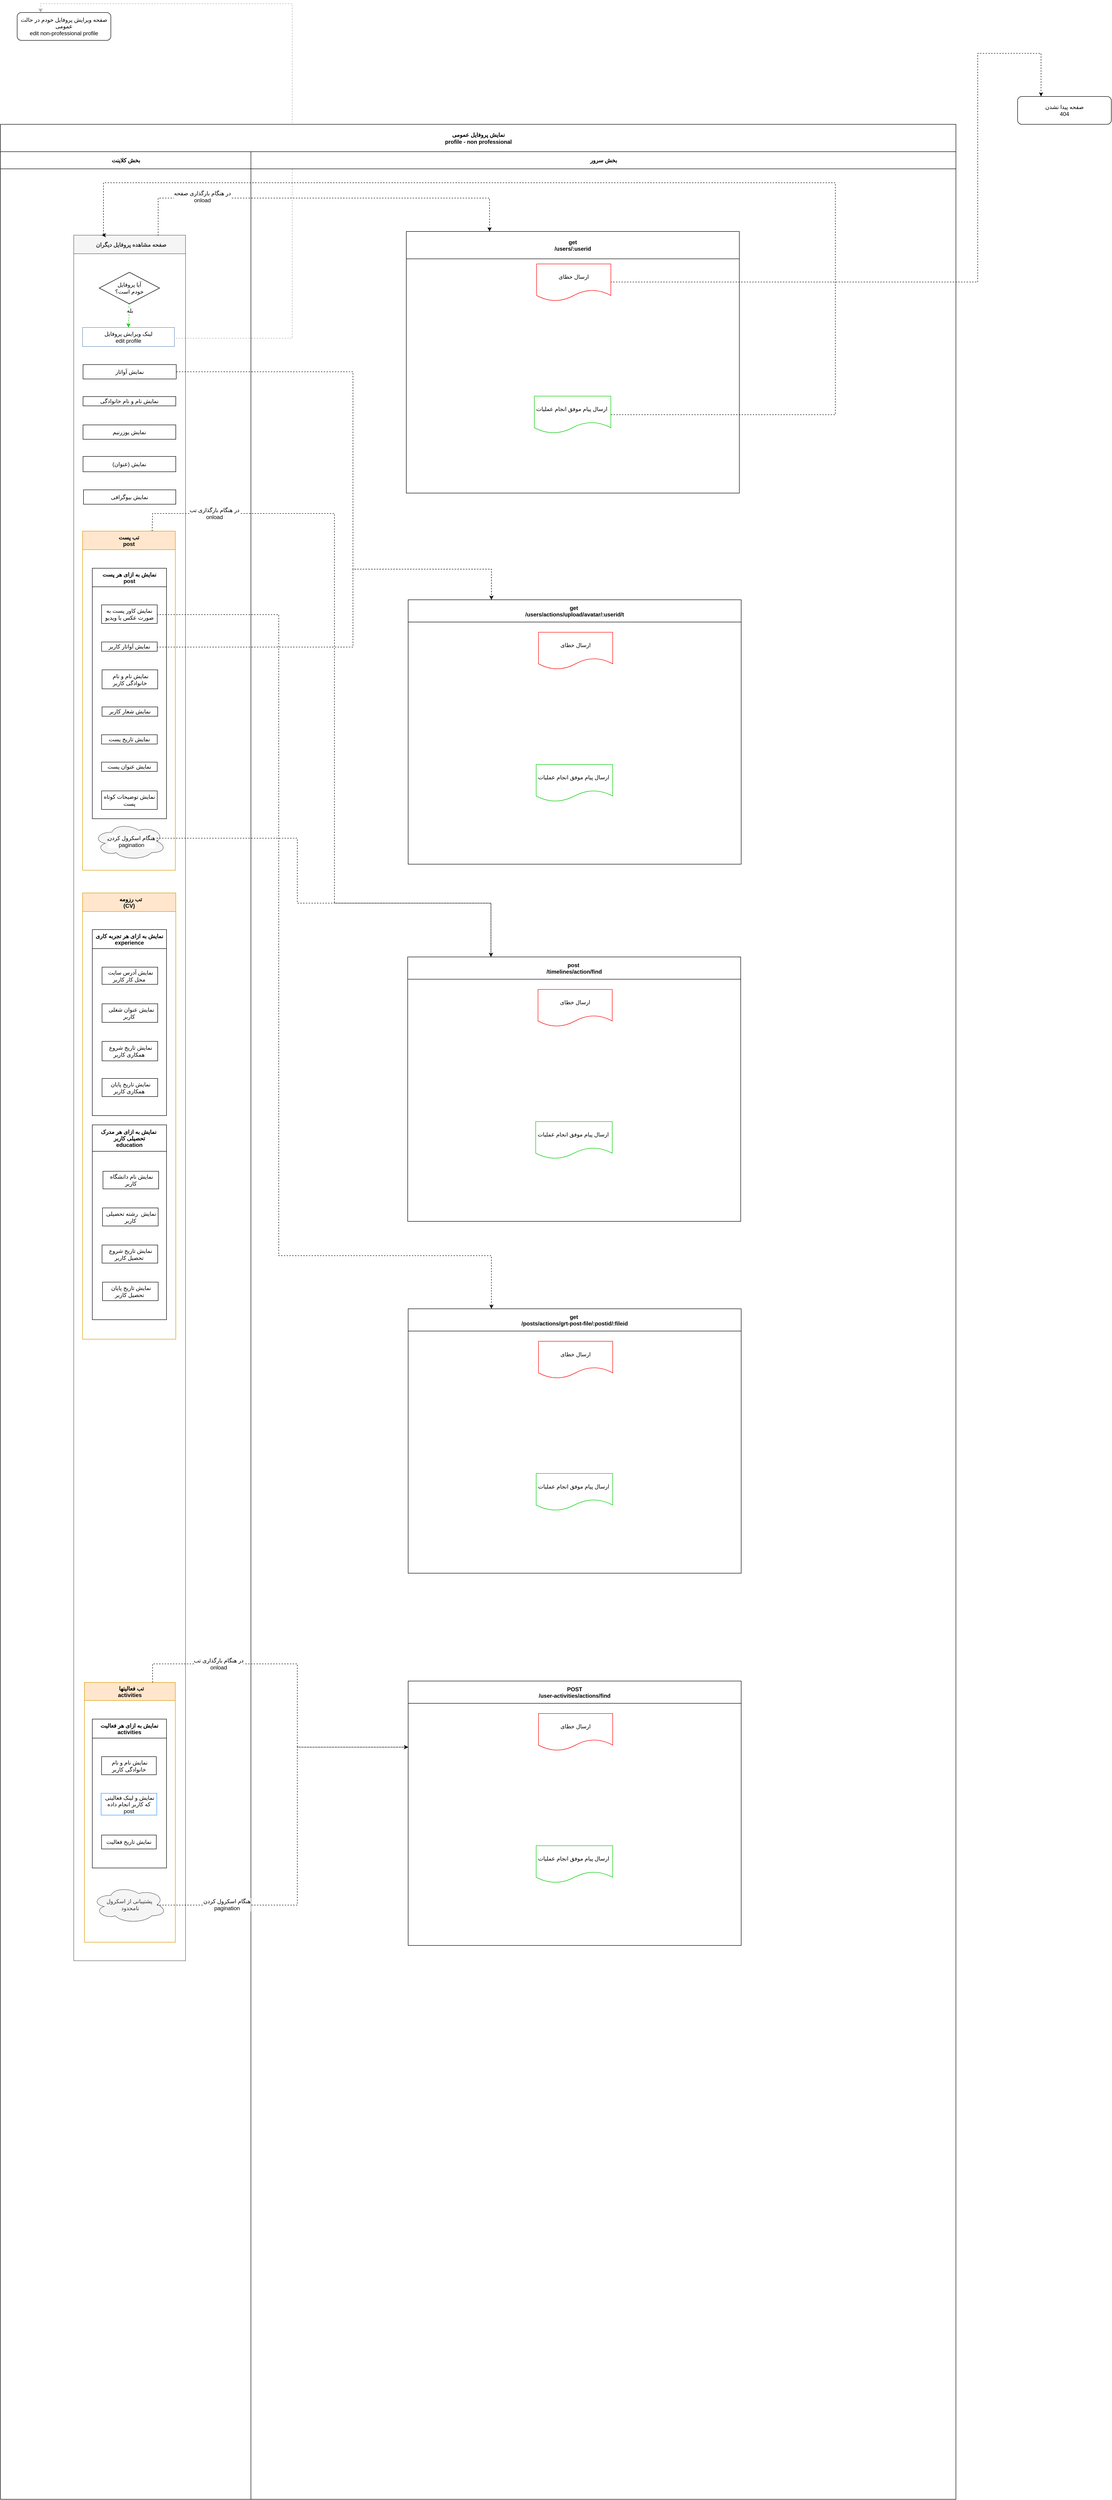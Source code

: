 <mxfile version="11.0.7" type="github"><diagram id="nFZyr5lgO45AVFI8pOyt" name="Page-1"><mxGraphModel dx="3944" dy="-3102" grid="1" gridSize="10" guides="1" tooltips="1" connect="1" arrows="1" fold="1" page="1" pageScale="1" pageWidth="850" pageHeight="1100" math="0" shadow="0"><root><mxCell id="0"/><mxCell id="1" parent="0"/><mxCell id="hXiAOLmPOEVzWz-QGx-l-69" value="صفحه ویرایش پروفایل خودم در حالت عمومی&lt;br&gt;edit non-professional profile&lt;br&gt;" style="rounded=1;whiteSpace=wrap;html=1;" parent="1" vertex="1"><mxGeometry x="-1564" y="4440" width="202" height="60" as="geometry"/></mxCell><mxCell id="hXiAOLmPOEVzWz-QGx-l-70" style="edgeStyle=orthogonalEdgeStyle;rounded=0;orthogonalLoop=1;jettySize=auto;html=1;exitX=1;exitY=0.5;exitDx=0;exitDy=0;entryX=0.25;entryY=0;entryDx=0;entryDy=0;dashed=1;strokeColor=#ADADAD;" parent="1" source="hXiAOLmPOEVzWz-QGx-l-34" target="hXiAOLmPOEVzWz-QGx-l-69" edge="1"><mxGeometry relative="1" as="geometry"><Array as="points"><mxPoint x="-971" y="5142"/><mxPoint x="-971" y="4421"/><mxPoint x="-1514" y="4421"/></Array></mxGeometry></mxCell><mxCell id="6wpBhNa-bCIsLOUR4BL_-69" value="صفحه پیدا نشدن&lt;br&gt;404" style="rounded=1;whiteSpace=wrap;html=1;" vertex="1" parent="1"><mxGeometry x="593" y="4621" width="202" height="60" as="geometry"/></mxCell><mxCell id="6wpBhNa-bCIsLOUR4BL_-70" style="edgeStyle=orthogonalEdgeStyle;rounded=0;orthogonalLoop=1;jettySize=auto;html=1;exitX=1;exitY=0.5;exitDx=0;exitDy=0;dashed=1;entryX=0.25;entryY=0;entryDx=0;entryDy=0;" edge="1" parent="1" source="6wpBhNa-bCIsLOUR4BL_-33" target="6wpBhNa-bCIsLOUR4BL_-69"><mxGeometry relative="1" as="geometry"><mxPoint x="500" y="7280" as="targetPoint"/><Array as="points"><mxPoint x="507" y="5021"/><mxPoint x="507" y="4528"/><mxPoint x="643" y="4528"/></Array></mxGeometry></mxCell><mxCell id="6wpBhNa-bCIsLOUR4BL_-142" value="&lt;span style=&quot;background-color: rgb(255 , 255 , 255)&quot;&gt;نمایش پروفایل عمومی&lt;/span&gt;&lt;br&gt;&lt;span style=&quot;background-color: rgb(255 , 255 , 255)&quot;&gt;profile - non professional&lt;/span&gt;" style="swimlane;html=1;childLayout=stackLayout;resizeParent=1;resizeParentMax=0;startSize=59;" vertex="1" parent="1"><mxGeometry x="-1600" y="4681" width="2060" height="5120" as="geometry"/></mxCell><mxCell id="6wpBhNa-bCIsLOUR4BL_-143" value="&lt;span style=&quot;background-color: rgb(255 , 255 , 255)&quot;&gt;بخش کلاینت&lt;/span&gt;" style="swimlane;html=1;startSize=37;" vertex="1" parent="6wpBhNa-bCIsLOUR4BL_-142"><mxGeometry y="59" width="540" height="5061" as="geometry"/></mxCell><mxCell id="6-1D8ZHgFkMubpNs1xCb-3" value="  صفحه مشاهده پروفایل دیگران" style="swimlane;fillColor=#f5f5f5;strokeColor=#666666;fontColor=#333333;startSize=40;" parent="6wpBhNa-bCIsLOUR4BL_-143" vertex="1"><mxGeometry x="158" y="180" width="241" height="3720" as="geometry"/></mxCell><mxCell id="6-1D8ZHgFkMubpNs1xCb-4" value="&lt;p&gt;&lt;/p&gt;&lt;p&gt;&lt;/p&gt;&lt;p&gt;&lt;/p&gt;&lt;p&gt;&lt;/p&gt;&lt;p&gt;&lt;/p&gt;&lt;p&gt;&lt;/p&gt;&lt;p&gt;نمایش آواتار&lt;br&gt;&lt;/p&gt;" style="rounded=0;whiteSpace=wrap;html=1;" parent="6-1D8ZHgFkMubpNs1xCb-3" vertex="1"><mxGeometry x="20" y="279" width="201" height="31" as="geometry"/></mxCell><mxCell id="6-1D8ZHgFkMubpNs1xCb-5" value="  تب رزومه&#10;(CV)" style="swimlane;fillColor=#ffe6cc;strokeColor=#d79b00;startSize=40;" parent="6-1D8ZHgFkMubpNs1xCb-3" vertex="1"><mxGeometry x="19" y="1418" width="201" height="962" as="geometry"/></mxCell><mxCell id="6-1D8ZHgFkMubpNs1xCb-6" value="&#10;نمایش به ازای هر تجربه کاری&#10;experience&#10;" style="swimlane;startSize=41;" parent="6-1D8ZHgFkMubpNs1xCb-5" vertex="1"><mxGeometry x="21" y="79" width="160" height="401" as="geometry"/></mxCell><mxCell id="6-1D8ZHgFkMubpNs1xCb-7" value="&lt;p&gt;&lt;/p&gt;&lt;p&gt;&lt;/p&gt;&lt;p&gt;&lt;/p&gt;&lt;p&gt;&lt;/p&gt;&lt;p&gt;&lt;/p&gt;&lt;p&gt;&lt;/p&gt;&lt;p&gt;&amp;nbsp;نمایش آدرس سایت محل کار کاربر&amp;nbsp;&lt;br&gt;&lt;/p&gt;" style="rounded=0;whiteSpace=wrap;html=1;" parent="6-1D8ZHgFkMubpNs1xCb-6" vertex="1"><mxGeometry x="21" y="81" width="120" height="37" as="geometry"/></mxCell><mxCell id="6-1D8ZHgFkMubpNs1xCb-8" value="&lt;p&gt;&lt;/p&gt;&lt;p&gt;&lt;/p&gt;&lt;p&gt;&lt;/p&gt;&lt;p&gt;&lt;/p&gt;&lt;p&gt;&lt;/p&gt;&lt;p&gt;&lt;/p&gt;&lt;p&gt;&amp;nbsp;نمایش عنوان شغلی&amp;nbsp; کاربر&amp;nbsp;&lt;br&gt;&lt;/p&gt;" style="rounded=0;whiteSpace=wrap;html=1;" parent="6-1D8ZHgFkMubpNs1xCb-6" vertex="1"><mxGeometry x="21" y="160" width="120" height="40" as="geometry"/></mxCell><mxCell id="6-1D8ZHgFkMubpNs1xCb-9" value="&lt;p&gt;&lt;/p&gt;&lt;p&gt;&lt;/p&gt;&lt;p&gt;&lt;/p&gt;&lt;p&gt;&lt;/p&gt;&lt;p&gt;&lt;/p&gt;&lt;p&gt;&lt;/p&gt;&lt;p&gt;&amp;nbsp;نمایش تاریخ شروع همکاری کاربر&amp;nbsp;&lt;br&gt;&lt;/p&gt;" style="rounded=0;whiteSpace=wrap;html=1;" parent="6-1D8ZHgFkMubpNs1xCb-6" vertex="1"><mxGeometry x="21" y="241" width="120" height="42" as="geometry"/></mxCell><mxCell id="6-1D8ZHgFkMubpNs1xCb-10" value="&lt;p&gt;&lt;/p&gt;&lt;p&gt;&lt;/p&gt;&lt;p&gt;&lt;/p&gt;&lt;p&gt;&lt;/p&gt;&lt;p&gt;&lt;/p&gt;&lt;p&gt;&lt;/p&gt;&lt;p&gt;&amp;nbsp;نمایش تاریخ پایان همکاری کاربر&amp;nbsp;&lt;br&gt;&lt;/p&gt;" style="rounded=0;whiteSpace=wrap;html=1;" parent="6-1D8ZHgFkMubpNs1xCb-6" vertex="1"><mxGeometry x="21" y="321" width="120" height="39" as="geometry"/></mxCell><mxCell id="6-1D8ZHgFkMubpNs1xCb-11" value="&#10;نمایش به ازای هر مدرک &#10;تحصیلی کاربر&#10;education&#10;" style="swimlane;startSize=57;" parent="6-1D8ZHgFkMubpNs1xCb-5" vertex="1"><mxGeometry x="21" y="500" width="160" height="420" as="geometry"/></mxCell><mxCell id="6-1D8ZHgFkMubpNs1xCb-12" value="&lt;p&gt;&lt;/p&gt;&lt;p&gt;&lt;/p&gt;&lt;p&gt;&lt;/p&gt;&lt;p&gt;&lt;/p&gt;&lt;p&gt;&lt;/p&gt;&lt;p&gt;&lt;/p&gt;&lt;p&gt;&amp;nbsp;نمایش تاریخ شروع تحصیل کاربر&amp;nbsp;&lt;br&gt;&lt;/p&gt;" style="rounded=0;whiteSpace=wrap;html=1;" parent="6-1D8ZHgFkMubpNs1xCb-11" vertex="1"><mxGeometry x="21" y="259" width="120" height="39" as="geometry"/></mxCell><mxCell id="6-1D8ZHgFkMubpNs1xCb-13" value="&lt;p&gt;&lt;/p&gt;&lt;p&gt;&lt;/p&gt;&lt;p&gt;&lt;/p&gt;&lt;p&gt;&lt;/p&gt;&lt;p&gt;&lt;/p&gt;&lt;p&gt;&lt;/p&gt;&lt;p&gt;&amp;nbsp;نمایش تاریخ پایان تحصیل کاربر&amp;nbsp;&lt;br&gt;&lt;/p&gt;" style="rounded=0;whiteSpace=wrap;html=1;" parent="6-1D8ZHgFkMubpNs1xCb-11" vertex="1"><mxGeometry x="22" y="339" width="120" height="40" as="geometry"/></mxCell><mxCell id="6-1D8ZHgFkMubpNs1xCb-14" value="&lt;p&gt;&lt;/p&gt;&lt;p&gt;&lt;/p&gt;&lt;p&gt;&lt;/p&gt;&lt;p&gt;&lt;/p&gt;&lt;p&gt;&lt;/p&gt;&lt;p&gt;&lt;/p&gt;&lt;p&gt;&amp;nbsp;نمایش نام دانشگاه کاربر&lt;br&gt;&lt;/p&gt;" style="rounded=0;whiteSpace=wrap;html=1;" parent="6-1D8ZHgFkMubpNs1xCb-11" vertex="1"><mxGeometry x="23" y="100" width="120" height="38" as="geometry"/></mxCell><mxCell id="6-1D8ZHgFkMubpNs1xCb-15" value="&lt;p&gt;&lt;/p&gt;&lt;p&gt;&lt;/p&gt;&lt;p&gt;&lt;/p&gt;&lt;p&gt;&lt;/p&gt;&lt;p&gt;&lt;/p&gt;&lt;p&gt;&lt;/p&gt;&lt;p&gt;&amp;nbsp;نمایش&amp;nbsp; رشته تحصیلی کاربر&lt;br&gt;&lt;/p&gt;" style="rounded=0;whiteSpace=wrap;html=1;" parent="6-1D8ZHgFkMubpNs1xCb-11" vertex="1"><mxGeometry x="22" y="179" width="120" height="39" as="geometry"/></mxCell><mxCell id="6-1D8ZHgFkMubpNs1xCb-22" value="&lt;p&gt;&lt;/p&gt;&lt;p&gt;&lt;/p&gt;&lt;p&gt;&lt;/p&gt;&lt;p&gt;&lt;/p&gt;&lt;p&gt;&lt;/p&gt;&lt;p&gt;&lt;/p&gt;&lt;p&gt;نمایش نام و نام خانوادگی&lt;br&gt;&lt;/p&gt;" style="rounded=0;whiteSpace=wrap;html=1;" parent="6-1D8ZHgFkMubpNs1xCb-3" vertex="1"><mxGeometry x="20" y="348" width="200" height="20" as="geometry"/></mxCell><mxCell id="6-1D8ZHgFkMubpNs1xCb-23" value="&lt;p&gt;&lt;/p&gt;&lt;p&gt;&lt;/p&gt;&lt;p&gt;&lt;/p&gt;&lt;p&gt;&lt;/p&gt;&lt;p&gt;&lt;/p&gt;&lt;p&gt;&lt;/p&gt;&lt;p&gt;نمایش یوزرنیم&lt;br&gt;&lt;/p&gt;" style="rounded=0;whiteSpace=wrap;html=1;" parent="6-1D8ZHgFkMubpNs1xCb-3" vertex="1"><mxGeometry x="20" y="409" width="200" height="31" as="geometry"/></mxCell><mxCell id="6-1D8ZHgFkMubpNs1xCb-24" value="&lt;p&gt;&lt;/p&gt;&lt;p&gt;&lt;/p&gt;&lt;p&gt;&lt;/p&gt;&lt;p&gt;&lt;/p&gt;&lt;p&gt;&lt;/p&gt;&lt;p&gt;&lt;/p&gt;&lt;p&gt;(نمایش (عنوان&lt;br&gt;&lt;/p&gt;" style="rounded=0;whiteSpace=wrap;html=1;" parent="6-1D8ZHgFkMubpNs1xCb-3" vertex="1"><mxGeometry x="20" y="477" width="200" height="33" as="geometry"/></mxCell><mxCell id="6-1D8ZHgFkMubpNs1xCb-25" value="&lt;p&gt;&lt;/p&gt;&lt;p&gt;&lt;/p&gt;&lt;p&gt;&lt;/p&gt;&lt;p&gt;&lt;/p&gt;&lt;p&gt;&lt;/p&gt;&lt;p&gt;&lt;/p&gt;&lt;p&gt;نمایش بیوگرافی&lt;br&gt;&lt;/p&gt;" style="rounded=0;whiteSpace=wrap;html=1;" parent="6-1D8ZHgFkMubpNs1xCb-3" vertex="1"><mxGeometry x="21" y="549" width="199" height="31" as="geometry"/></mxCell><mxCell id="6-1D8ZHgFkMubpNs1xCb-26" value="تب پست&#10;post" style="swimlane;fillColor=#ffe6cc;strokeColor=#d79b00;startSize=40;" parent="6-1D8ZHgFkMubpNs1xCb-3" vertex="1"><mxGeometry x="19" y="638" width="200" height="731" as="geometry"/></mxCell><mxCell id="6-1D8ZHgFkMubpNs1xCb-27" value="نمایش به ازای هر پست&#10;post" style="swimlane;startSize=40;" parent="6-1D8ZHgFkMubpNs1xCb-26" vertex="1"><mxGeometry x="21" y="80" width="160" height="540" as="geometry"/></mxCell><mxCell id="6-1D8ZHgFkMubpNs1xCb-28" value="&lt;p&gt;&lt;/p&gt;&lt;p&gt;&lt;/p&gt;&lt;p&gt;&lt;/p&gt;&lt;p&gt;&lt;/p&gt;&lt;p&gt;&lt;/p&gt;&lt;p&gt;&lt;/p&gt;&lt;p&gt;نمایش کاور پست به صورت عکس یا ویدیو&lt;br&gt;&lt;/p&gt;" style="rounded=0;whiteSpace=wrap;html=1;" parent="6-1D8ZHgFkMubpNs1xCb-27" vertex="1"><mxGeometry x="20" y="79" width="120" height="40" as="geometry"/></mxCell><mxCell id="6-1D8ZHgFkMubpNs1xCb-29" value="&lt;p&gt;&lt;/p&gt;&lt;p&gt;&lt;/p&gt;&lt;p&gt;&lt;/p&gt;&lt;p&gt;&lt;/p&gt;&lt;p&gt;&lt;/p&gt;&lt;p&gt;&lt;/p&gt;&lt;p&gt;نمایش آواتار کاربر&lt;br&gt;&lt;/p&gt;" style="rounded=0;whiteSpace=wrap;html=1;" parent="6-1D8ZHgFkMubpNs1xCb-27" vertex="1"><mxGeometry x="20" y="159" width="120" height="20" as="geometry"/></mxCell><mxCell id="6-1D8ZHgFkMubpNs1xCb-30" value="&lt;p&gt;&lt;/p&gt;&lt;p&gt;&lt;/p&gt;&lt;p&gt;&lt;/p&gt;&lt;p&gt;&lt;/p&gt;&lt;p&gt;&lt;/p&gt;&lt;p&gt;&lt;/p&gt;&lt;p&gt;&amp;nbsp;نمایش نام و نام خانوادگی کاربر&lt;br&gt;&lt;/p&gt;" style="rounded=0;whiteSpace=wrap;html=1;" parent="6-1D8ZHgFkMubpNs1xCb-27" vertex="1"><mxGeometry x="21" y="219" width="120" height="41" as="geometry"/></mxCell><mxCell id="6-1D8ZHgFkMubpNs1xCb-31" value="&lt;p&gt;&lt;/p&gt;&lt;p&gt;&lt;/p&gt;&lt;p&gt;&lt;/p&gt;&lt;p&gt;&lt;/p&gt;&lt;p&gt;&lt;/p&gt;&lt;p&gt;&lt;/p&gt;&lt;p&gt;نمایش شعار کاربر&lt;br&gt;&lt;/p&gt;" style="rounded=0;whiteSpace=wrap;html=1;" parent="6-1D8ZHgFkMubpNs1xCb-27" vertex="1"><mxGeometry x="21" y="299" width="120" height="20" as="geometry"/></mxCell><mxCell id="6-1D8ZHgFkMubpNs1xCb-32" value="&lt;p&gt;&lt;/p&gt;&lt;p&gt;&lt;/p&gt;&lt;p&gt;&lt;/p&gt;&lt;p&gt;&lt;/p&gt;&lt;p&gt;&lt;/p&gt;&lt;p&gt;&lt;/p&gt;&lt;p&gt;نمایش تاریخ پست&lt;br&gt;&lt;/p&gt;" style="rounded=0;whiteSpace=wrap;html=1;" parent="6-1D8ZHgFkMubpNs1xCb-27" vertex="1"><mxGeometry x="20" y="359" width="120" height="20" as="geometry"/></mxCell><mxCell id="6-1D8ZHgFkMubpNs1xCb-33" value="&lt;p&gt;&lt;/p&gt;&lt;p&gt;&lt;/p&gt;&lt;p&gt;&lt;/p&gt;&lt;p&gt;&lt;/p&gt;&lt;p&gt;&lt;/p&gt;&lt;p&gt;&lt;/p&gt;&lt;p&gt;نمایش عنوان پست&lt;br&gt;&lt;/p&gt;" style="rounded=0;whiteSpace=wrap;html=1;" parent="6-1D8ZHgFkMubpNs1xCb-27" vertex="1"><mxGeometry x="20" y="418" width="120" height="20" as="geometry"/></mxCell><mxCell id="6-1D8ZHgFkMubpNs1xCb-34" value="&lt;p&gt;&lt;/p&gt;&lt;p&gt;&lt;/p&gt;&lt;p&gt;&lt;/p&gt;&lt;p&gt;&lt;/p&gt;&lt;p&gt;&lt;/p&gt;&lt;p&gt;&lt;/p&gt;&lt;p&gt;نمایش توضیحات کوتاه پست&lt;br&gt;&lt;/p&gt;" style="rounded=0;whiteSpace=wrap;html=1;" parent="6-1D8ZHgFkMubpNs1xCb-27" vertex="1"><mxGeometry x="20" y="480" width="120" height="40" as="geometry"/></mxCell><mxCell id="6-1D8ZHgFkMubpNs1xCb-35" value="پشتیبانی از اسکرول&lt;br&gt;&amp;nbsp;نامحدود" style="ellipse;shape=cloud;whiteSpace=wrap;html=1;fillColor=#f5f5f5;strokeColor=#666666;fontColor=#333333;" parent="6-1D8ZHgFkMubpNs1xCb-26" vertex="1"><mxGeometry x="24" y="629" width="156" height="80" as="geometry"/></mxCell><mxCell id="6-1D8ZHgFkMubpNs1xCb-16" value="  تب فعالیتها&#10;activities" style="swimlane;fillColor=#ffe6cc;strokeColor=#d79b00;startSize=39;" parent="6-1D8ZHgFkMubpNs1xCb-3" vertex="1"><mxGeometry x="23" y="3120" width="196" height="560" as="geometry"/></mxCell><mxCell id="6-1D8ZHgFkMubpNs1xCb-17" value="نمایش به ازای هر فعالیت&#10;activities" style="swimlane;startSize=41;" parent="6-1D8ZHgFkMubpNs1xCb-16" vertex="1"><mxGeometry x="17" y="79" width="160" height="321" as="geometry"/></mxCell><mxCell id="6-1D8ZHgFkMubpNs1xCb-18" value="&lt;p&gt;&lt;/p&gt;&lt;p&gt;&lt;/p&gt;&lt;p&gt;&lt;/p&gt;&lt;p&gt;&lt;/p&gt;&lt;p&gt;&lt;/p&gt;&lt;p&gt;&lt;/p&gt;&lt;p&gt;&amp;nbsp;نمایش نام و نام خانوادگی کاربر&lt;br&gt;&lt;/p&gt;" style="rounded=0;whiteSpace=wrap;html=1;" parent="6-1D8ZHgFkMubpNs1xCb-17" vertex="1"><mxGeometry x="20" y="81" width="118" height="39" as="geometry"/></mxCell><mxCell id="6-1D8ZHgFkMubpNs1xCb-19" value="&lt;p&gt;&lt;/p&gt;&lt;p&gt;&lt;/p&gt;&lt;p&gt;&lt;/p&gt;&lt;p&gt;&lt;/p&gt;&lt;p&gt;&lt;/p&gt;&lt;p&gt;&lt;/p&gt;&lt;p&gt;نمایش تاریخ فعالیت&lt;br&gt;&lt;/p&gt;" style="rounded=0;whiteSpace=wrap;html=1;" parent="6-1D8ZHgFkMubpNs1xCb-17" vertex="1"><mxGeometry x="20" y="250" width="118" height="30" as="geometry"/></mxCell><mxCell id="6-1D8ZHgFkMubpNs1xCb-20" value="&lt;p&gt;&lt;/p&gt;&lt;p&gt;&lt;/p&gt;&lt;p&gt;&lt;/p&gt;&lt;p&gt;&lt;/p&gt;&lt;p&gt;&lt;/p&gt;&lt;p&gt;&lt;/p&gt;&lt;p&gt;&amp;nbsp;نمایش و لینک فعالیتی که کاربر انجام داده&lt;br&gt;post&lt;/p&gt;" style="rounded=0;whiteSpace=wrap;html=1;fillColor=#FFFFFF;strokeColor=#3399FF;" parent="6-1D8ZHgFkMubpNs1xCb-17" vertex="1"><mxGeometry x="19" y="160" width="120" height="47" as="geometry"/></mxCell><mxCell id="6-1D8ZHgFkMubpNs1xCb-21" value="پشتیبانی از اسکرول&lt;br&gt;&amp;nbsp;نامحدود" style="ellipse;shape=cloud;whiteSpace=wrap;html=1;fillColor=#f5f5f5;strokeColor=#666666;fontColor=#333333;" parent="6-1D8ZHgFkMubpNs1xCb-16" vertex="1"><mxGeometry x="17" y="439" width="160" height="80" as="geometry"/></mxCell><mxCell id="hXiAOLmPOEVzWz-QGx-l-34" value="&lt;p&gt;&lt;/p&gt;&lt;p&gt;&lt;/p&gt;&lt;p&gt;&lt;/p&gt;&lt;p&gt;&lt;/p&gt;&lt;p&gt;&lt;/p&gt;&lt;p&gt;لینک ویرایش پروفایل&lt;br&gt;edit profile&lt;br&gt;&lt;/p&gt;" style="rounded=0;whiteSpace=wrap;html=1;fillColor=#FFFFFF;strokeColor=#6c8ebf;" parent="6-1D8ZHgFkMubpNs1xCb-3" vertex="1"><mxGeometry x="19" y="199" width="198" height="41" as="geometry"/></mxCell><mxCell id="6wpBhNa-bCIsLOUR4BL_-140" style="edgeStyle=orthogonalEdgeStyle;rounded=0;orthogonalLoop=1;jettySize=auto;html=1;exitX=0.5;exitY=1;exitDx=0;exitDy=0;dashed=1;strokeColor=#00CC00;entryX=0.5;entryY=0;entryDx=0;entryDy=0;" edge="1" parent="6-1D8ZHgFkMubpNs1xCb-3" source="6wpBhNa-bCIsLOUR4BL_-138" target="hXiAOLmPOEVzWz-QGx-l-34"><mxGeometry relative="1" as="geometry"><mxPoint x="31" y="180" as="targetPoint"/><Array as="points"><mxPoint x="119" y="180"/><mxPoint x="118" y="180"/></Array></mxGeometry></mxCell><mxCell id="6wpBhNa-bCIsLOUR4BL_-141" value="بله" style="text;html=1;resizable=0;points=[];align=center;verticalAlign=middle;labelBackgroundColor=#ffffff;" vertex="1" connectable="0" parent="6wpBhNa-bCIsLOUR4BL_-140"><mxGeometry x="-0.407" y="2" relative="1" as="geometry"><mxPoint as="offset"/></mxGeometry></mxCell><mxCell id="6wpBhNa-bCIsLOUR4BL_-138" value="آیا پروفایل &lt;br&gt;خودم است؟" style="rhombus;whiteSpace=wrap;html=1;" vertex="1" parent="6-1D8ZHgFkMubpNs1xCb-3"><mxGeometry x="55" y="80" width="130" height="68" as="geometry"/></mxCell><mxCell id="6wpBhNa-bCIsLOUR4BL_-144" value="&lt;span style=&quot;background-color: rgb(255 , 255 , 255)&quot;&gt;بخش سرور&lt;/span&gt;" style="swimlane;html=1;startSize=37;" vertex="1" parent="6wpBhNa-bCIsLOUR4BL_-142"><mxGeometry x="540" y="59" width="1520" height="5061" as="geometry"/></mxCell><mxCell id="6wpBhNa-bCIsLOUR4BL_-115" value="POST &#10;/user-activities/actions/find" style="swimlane;startSize=48;" vertex="1" parent="6wpBhNa-bCIsLOUR4BL_-144"><mxGeometry x="339" y="3297" width="718" height="570" as="geometry"/></mxCell><mxCell id="6wpBhNa-bCIsLOUR4BL_-116" style="edgeStyle=orthogonalEdgeStyle;rounded=0;orthogonalLoop=1;jettySize=auto;html=1;exitX=0.5;exitY=1;exitDx=0;exitDy=0;dashed=1;strokeColor=#00CC00;" edge="1" parent="6wpBhNa-bCIsLOUR4BL_-115"><mxGeometry relative="1" as="geometry"><mxPoint x="153.667" y="150.333" as="sourcePoint"/></mxGeometry></mxCell><mxCell id="6wpBhNa-bCIsLOUR4BL_-117" value="بله" style="text;html=1;resizable=0;points=[];align=center;verticalAlign=middle;labelBackgroundColor=#ffffff;" vertex="1" connectable="0" parent="6wpBhNa-bCIsLOUR4BL_-116"><mxGeometry x="-0.015" y="-11" relative="1" as="geometry"><mxPoint x="11" y="-11" as="offset"/></mxGeometry></mxCell><mxCell id="6wpBhNa-bCIsLOUR4BL_-118" value="بله" style="edgeStyle=orthogonalEdgeStyle;rounded=0;orthogonalLoop=1;jettySize=auto;html=1;exitX=0.5;exitY=1;exitDx=0;exitDy=0;entryX=0.5;entryY=0;entryDx=0;entryDy=0;dashed=1;strokeColor=#00CC00;" edge="1" parent="6wpBhNa-bCIsLOUR4BL_-115"><mxGeometry relative="1" as="geometry"/></mxCell><mxCell id="6wpBhNa-bCIsLOUR4BL_-119" value="ارسال خطای&lt;br&gt;" style="shape=document;whiteSpace=wrap;html=1;boundedLbl=1;strokeColor=#FF0000;" vertex="1" parent="6wpBhNa-bCIsLOUR4BL_-115"><mxGeometry x="281" y="70" width="160" height="80" as="geometry"/></mxCell><mxCell id="6wpBhNa-bCIsLOUR4BL_-120" value="خیر" style="edgeStyle=orthogonalEdgeStyle;rounded=0;orthogonalLoop=1;jettySize=auto;html=1;exitX=1;exitY=0.5;exitDx=0;exitDy=0;entryX=0;entryY=0.5;entryDx=0;entryDy=0;dashed=1;strokeColor=#FF0000;" edge="1" parent="6wpBhNa-bCIsLOUR4BL_-115"><mxGeometry relative="1" as="geometry"/></mxCell><mxCell id="6wpBhNa-bCIsLOUR4BL_-121" value="خیر" style="edgeStyle=orthogonalEdgeStyle;rounded=0;orthogonalLoop=1;jettySize=auto;html=1;exitX=0.5;exitY=1;exitDx=0;exitDy=0;entryX=0.5;entryY=0;entryDx=0;entryDy=0;dashed=1;strokeColor=#FF0000;" edge="1" parent="6wpBhNa-bCIsLOUR4BL_-115"><mxGeometry relative="1" as="geometry"/></mxCell><mxCell id="6wpBhNa-bCIsLOUR4BL_-122" value="بله" style="edgeStyle=orthogonalEdgeStyle;rounded=0;orthogonalLoop=1;jettySize=auto;html=1;exitX=0.5;exitY=1;exitDx=0;exitDy=0;entryX=0.5;entryY=0;entryDx=0;entryDy=0;dashed=1;strokeColor=#00CC00;" edge="1" parent="6wpBhNa-bCIsLOUR4BL_-115"><mxGeometry relative="1" as="geometry"><mxPoint x="153.667" y="310.333" as="sourcePoint"/></mxGeometry></mxCell><mxCell id="6wpBhNa-bCIsLOUR4BL_-123" value="بله" style="edgeStyle=orthogonalEdgeStyle;rounded=0;orthogonalLoop=1;jettySize=auto;html=1;exitX=0.5;exitY=1;exitDx=0;exitDy=0;dashed=1;strokeColor=#00CC00;" edge="1" parent="6wpBhNa-bCIsLOUR4BL_-115"><mxGeometry relative="1" as="geometry"/></mxCell><mxCell id="6wpBhNa-bCIsLOUR4BL_-124" value="خیر" style="edgeStyle=orthogonalEdgeStyle;rounded=0;orthogonalLoop=1;jettySize=auto;html=1;exitX=1;exitY=0.5;exitDx=0;exitDy=0;entryX=0;entryY=0.5;entryDx=0;entryDy=0;dashed=1;strokeColor=#FF0000;" edge="1" parent="6wpBhNa-bCIsLOUR4BL_-115"><mxGeometry relative="1" as="geometry"><Array as="points"><mxPoint x="357" y="270"/><mxPoint x="357" y="270"/></Array></mxGeometry></mxCell><mxCell id="6wpBhNa-bCIsLOUR4BL_-125" value="خیر" style="edgeStyle=orthogonalEdgeStyle;rounded=0;orthogonalLoop=1;jettySize=auto;html=1;exitX=1;exitY=0.5;exitDx=0;exitDy=0;entryX=0;entryY=0.5;entryDx=0;entryDy=0;dashed=1;strokeColor=#FF0000;" edge="1" parent="6wpBhNa-bCIsLOUR4BL_-115"><mxGeometry relative="1" as="geometry"/></mxCell><mxCell id="6wpBhNa-bCIsLOUR4BL_-126" style="edgeStyle=orthogonalEdgeStyle;rounded=0;orthogonalLoop=1;jettySize=auto;html=1;exitX=0.5;exitY=1;exitDx=0;exitDy=0;dashed=1;strokeColor=#000000;" edge="1" parent="6wpBhNa-bCIsLOUR4BL_-115"><mxGeometry relative="1" as="geometry"/></mxCell><mxCell id="6wpBhNa-bCIsLOUR4BL_-127" style="edgeStyle=orthogonalEdgeStyle;rounded=0;orthogonalLoop=1;jettySize=auto;html=1;exitX=0.5;exitY=1;exitDx=0;exitDy=0;entryX=0.5;entryY=0;entryDx=0;entryDy=0;dashed=1;strokeColor=#000000;" edge="1" parent="6wpBhNa-bCIsLOUR4BL_-115"><mxGeometry relative="1" as="geometry"/></mxCell><mxCell id="6wpBhNa-bCIsLOUR4BL_-128" style="edgeStyle=orthogonalEdgeStyle;rounded=0;orthogonalLoop=1;jettySize=auto;html=1;exitX=1;exitY=0.5;exitDx=0;exitDy=0;entryX=0;entryY=0.5;entryDx=0;entryDy=0;dashed=1;strokeColor=#000000;" edge="1" parent="6wpBhNa-bCIsLOUR4BL_-115"><mxGeometry relative="1" as="geometry"/></mxCell><mxCell id="6wpBhNa-bCIsLOUR4BL_-129" value="خیر" style="edgeStyle=orthogonalEdgeStyle;rounded=0;orthogonalLoop=1;jettySize=auto;html=1;exitX=1;exitY=0.5;exitDx=0;exitDy=0;entryX=0;entryY=0.5;entryDx=0;entryDy=0;dashed=1;strokeColor=#FF0000;" edge="1" parent="6wpBhNa-bCIsLOUR4BL_-115"><mxGeometry relative="1" as="geometry"/></mxCell><mxCell id="6wpBhNa-bCIsLOUR4BL_-130" style="edgeStyle=orthogonalEdgeStyle;rounded=0;orthogonalLoop=1;jettySize=auto;html=1;exitX=1;exitY=0.5;exitDx=0;exitDy=0;entryX=0;entryY=0.5;entryDx=0;entryDy=0;dashed=1;strokeColor=#000000;" edge="1" parent="6wpBhNa-bCIsLOUR4BL_-115"><mxGeometry relative="1" as="geometry"/></mxCell><mxCell id="6wpBhNa-bCIsLOUR4BL_-131" value="ارسال پیام موفق انجام عملیات&amp;nbsp;" style="shape=document;whiteSpace=wrap;html=1;boundedLbl=1;strokeColor=#00CC00;" vertex="1" parent="6wpBhNa-bCIsLOUR4BL_-115"><mxGeometry x="276" y="355" width="165" height="80" as="geometry"/></mxCell><mxCell id="6wpBhNa-bCIsLOUR4BL_-132" value="بله" style="edgeStyle=orthogonalEdgeStyle;rounded=0;orthogonalLoop=1;jettySize=auto;html=1;exitX=0.5;exitY=1;exitDx=0;exitDy=0;dashed=1;strokeColor=#00CC00;" edge="1" parent="6wpBhNa-bCIsLOUR4BL_-115"><mxGeometry relative="1" as="geometry"/></mxCell><mxCell id="6wpBhNa-bCIsLOUR4BL_-96" value="get &#10;/posts/actions/grt-post-file/:postid/:fileid" style="swimlane;startSize=48;" vertex="1" parent="6wpBhNa-bCIsLOUR4BL_-144"><mxGeometry x="339" y="2494.5" width="718" height="570" as="geometry"/></mxCell><mxCell id="6wpBhNa-bCIsLOUR4BL_-97" style="edgeStyle=orthogonalEdgeStyle;rounded=0;orthogonalLoop=1;jettySize=auto;html=1;exitX=0.5;exitY=1;exitDx=0;exitDy=0;dashed=1;strokeColor=#00CC00;" edge="1" parent="6wpBhNa-bCIsLOUR4BL_-96"><mxGeometry relative="1" as="geometry"><mxPoint x="153.667" y="150.333" as="sourcePoint"/></mxGeometry></mxCell><mxCell id="6wpBhNa-bCIsLOUR4BL_-98" value="بله" style="text;html=1;resizable=0;points=[];align=center;verticalAlign=middle;labelBackgroundColor=#ffffff;" vertex="1" connectable="0" parent="6wpBhNa-bCIsLOUR4BL_-97"><mxGeometry x="-0.015" y="-11" relative="1" as="geometry"><mxPoint x="11" y="-11" as="offset"/></mxGeometry></mxCell><mxCell id="6wpBhNa-bCIsLOUR4BL_-99" value="بله" style="edgeStyle=orthogonalEdgeStyle;rounded=0;orthogonalLoop=1;jettySize=auto;html=1;exitX=0.5;exitY=1;exitDx=0;exitDy=0;entryX=0.5;entryY=0;entryDx=0;entryDy=0;dashed=1;strokeColor=#00CC00;" edge="1" parent="6wpBhNa-bCIsLOUR4BL_-96"><mxGeometry relative="1" as="geometry"/></mxCell><mxCell id="6wpBhNa-bCIsLOUR4BL_-100" value="ارسال خطای&lt;br&gt;" style="shape=document;whiteSpace=wrap;html=1;boundedLbl=1;strokeColor=#FF0000;" vertex="1" parent="6wpBhNa-bCIsLOUR4BL_-96"><mxGeometry x="281" y="70" width="160" height="80" as="geometry"/></mxCell><mxCell id="6wpBhNa-bCIsLOUR4BL_-101" value="خیر" style="edgeStyle=orthogonalEdgeStyle;rounded=0;orthogonalLoop=1;jettySize=auto;html=1;exitX=1;exitY=0.5;exitDx=0;exitDy=0;entryX=0;entryY=0.5;entryDx=0;entryDy=0;dashed=1;strokeColor=#FF0000;" edge="1" parent="6wpBhNa-bCIsLOUR4BL_-96"><mxGeometry relative="1" as="geometry"/></mxCell><mxCell id="6wpBhNa-bCIsLOUR4BL_-102" value="خیر" style="edgeStyle=orthogonalEdgeStyle;rounded=0;orthogonalLoop=1;jettySize=auto;html=1;exitX=0.5;exitY=1;exitDx=0;exitDy=0;entryX=0.5;entryY=0;entryDx=0;entryDy=0;dashed=1;strokeColor=#FF0000;" edge="1" parent="6wpBhNa-bCIsLOUR4BL_-96"><mxGeometry relative="1" as="geometry"/></mxCell><mxCell id="6wpBhNa-bCIsLOUR4BL_-103" value="بله" style="edgeStyle=orthogonalEdgeStyle;rounded=0;orthogonalLoop=1;jettySize=auto;html=1;exitX=0.5;exitY=1;exitDx=0;exitDy=0;entryX=0.5;entryY=0;entryDx=0;entryDy=0;dashed=1;strokeColor=#00CC00;" edge="1" parent="6wpBhNa-bCIsLOUR4BL_-96"><mxGeometry relative="1" as="geometry"><mxPoint x="153.667" y="310.333" as="sourcePoint"/></mxGeometry></mxCell><mxCell id="6wpBhNa-bCIsLOUR4BL_-104" value="بله" style="edgeStyle=orthogonalEdgeStyle;rounded=0;orthogonalLoop=1;jettySize=auto;html=1;exitX=0.5;exitY=1;exitDx=0;exitDy=0;dashed=1;strokeColor=#00CC00;" edge="1" parent="6wpBhNa-bCIsLOUR4BL_-96"><mxGeometry relative="1" as="geometry"/></mxCell><mxCell id="6wpBhNa-bCIsLOUR4BL_-105" value="خیر" style="edgeStyle=orthogonalEdgeStyle;rounded=0;orthogonalLoop=1;jettySize=auto;html=1;exitX=1;exitY=0.5;exitDx=0;exitDy=0;entryX=0;entryY=0.5;entryDx=0;entryDy=0;dashed=1;strokeColor=#FF0000;" edge="1" parent="6wpBhNa-bCIsLOUR4BL_-96"><mxGeometry relative="1" as="geometry"><Array as="points"><mxPoint x="357" y="270"/><mxPoint x="357" y="270"/></Array></mxGeometry></mxCell><mxCell id="6wpBhNa-bCIsLOUR4BL_-106" value="خیر" style="edgeStyle=orthogonalEdgeStyle;rounded=0;orthogonalLoop=1;jettySize=auto;html=1;exitX=1;exitY=0.5;exitDx=0;exitDy=0;entryX=0;entryY=0.5;entryDx=0;entryDy=0;dashed=1;strokeColor=#FF0000;" edge="1" parent="6wpBhNa-bCIsLOUR4BL_-96"><mxGeometry relative="1" as="geometry"/></mxCell><mxCell id="6wpBhNa-bCIsLOUR4BL_-107" style="edgeStyle=orthogonalEdgeStyle;rounded=0;orthogonalLoop=1;jettySize=auto;html=1;exitX=0.5;exitY=1;exitDx=0;exitDy=0;dashed=1;strokeColor=#000000;" edge="1" parent="6wpBhNa-bCIsLOUR4BL_-96"><mxGeometry relative="1" as="geometry"/></mxCell><mxCell id="6wpBhNa-bCIsLOUR4BL_-108" style="edgeStyle=orthogonalEdgeStyle;rounded=0;orthogonalLoop=1;jettySize=auto;html=1;exitX=0.5;exitY=1;exitDx=0;exitDy=0;entryX=0.5;entryY=0;entryDx=0;entryDy=0;dashed=1;strokeColor=#000000;" edge="1" parent="6wpBhNa-bCIsLOUR4BL_-96"><mxGeometry relative="1" as="geometry"/></mxCell><mxCell id="6wpBhNa-bCIsLOUR4BL_-109" style="edgeStyle=orthogonalEdgeStyle;rounded=0;orthogonalLoop=1;jettySize=auto;html=1;exitX=1;exitY=0.5;exitDx=0;exitDy=0;entryX=0;entryY=0.5;entryDx=0;entryDy=0;dashed=1;strokeColor=#000000;" edge="1" parent="6wpBhNa-bCIsLOUR4BL_-96"><mxGeometry relative="1" as="geometry"/></mxCell><mxCell id="6wpBhNa-bCIsLOUR4BL_-110" value="خیر" style="edgeStyle=orthogonalEdgeStyle;rounded=0;orthogonalLoop=1;jettySize=auto;html=1;exitX=1;exitY=0.5;exitDx=0;exitDy=0;entryX=0;entryY=0.5;entryDx=0;entryDy=0;dashed=1;strokeColor=#FF0000;" edge="1" parent="6wpBhNa-bCIsLOUR4BL_-96"><mxGeometry relative="1" as="geometry"/></mxCell><mxCell id="6wpBhNa-bCIsLOUR4BL_-111" style="edgeStyle=orthogonalEdgeStyle;rounded=0;orthogonalLoop=1;jettySize=auto;html=1;exitX=1;exitY=0.5;exitDx=0;exitDy=0;entryX=0;entryY=0.5;entryDx=0;entryDy=0;dashed=1;strokeColor=#000000;" edge="1" parent="6wpBhNa-bCIsLOUR4BL_-96"><mxGeometry relative="1" as="geometry"/></mxCell><mxCell id="6wpBhNa-bCIsLOUR4BL_-112" value="ارسال پیام موفق انجام عملیات&amp;nbsp;" style="shape=document;whiteSpace=wrap;html=1;boundedLbl=1;strokeColor=#00CC00;" vertex="1" parent="6wpBhNa-bCIsLOUR4BL_-96"><mxGeometry x="276" y="355" width="165" height="80" as="geometry"/></mxCell><mxCell id="6wpBhNa-bCIsLOUR4BL_-113" value="بله" style="edgeStyle=orthogonalEdgeStyle;rounded=0;orthogonalLoop=1;jettySize=auto;html=1;exitX=0.5;exitY=1;exitDx=0;exitDy=0;dashed=1;strokeColor=#00CC00;" edge="1" parent="6wpBhNa-bCIsLOUR4BL_-96"><mxGeometry relative="1" as="geometry"/></mxCell><mxCell id="6wpBhNa-bCIsLOUR4BL_-71" value="post &#10;/timelines/action/find" style="swimlane;startSize=48;" vertex="1" parent="6wpBhNa-bCIsLOUR4BL_-144"><mxGeometry x="338" y="1736" width="718" height="570" as="geometry"/></mxCell><mxCell id="6wpBhNa-bCIsLOUR4BL_-72" style="edgeStyle=orthogonalEdgeStyle;rounded=0;orthogonalLoop=1;jettySize=auto;html=1;exitX=0.5;exitY=1;exitDx=0;exitDy=0;dashed=1;strokeColor=#00CC00;" edge="1" parent="6wpBhNa-bCIsLOUR4BL_-71"><mxGeometry relative="1" as="geometry"><mxPoint x="153.667" y="150.333" as="sourcePoint"/></mxGeometry></mxCell><mxCell id="6wpBhNa-bCIsLOUR4BL_-73" value="بله" style="text;html=1;resizable=0;points=[];align=center;verticalAlign=middle;labelBackgroundColor=#ffffff;" vertex="1" connectable="0" parent="6wpBhNa-bCIsLOUR4BL_-72"><mxGeometry x="-0.015" y="-11" relative="1" as="geometry"><mxPoint x="11" y="-11" as="offset"/></mxGeometry></mxCell><mxCell id="6wpBhNa-bCIsLOUR4BL_-74" value="بله" style="edgeStyle=orthogonalEdgeStyle;rounded=0;orthogonalLoop=1;jettySize=auto;html=1;exitX=0.5;exitY=1;exitDx=0;exitDy=0;entryX=0.5;entryY=0;entryDx=0;entryDy=0;dashed=1;strokeColor=#00CC00;" edge="1" parent="6wpBhNa-bCIsLOUR4BL_-71"><mxGeometry relative="1" as="geometry"/></mxCell><mxCell id="6wpBhNa-bCIsLOUR4BL_-75" value="ارسال خطای&lt;br&gt;" style="shape=document;whiteSpace=wrap;html=1;boundedLbl=1;strokeColor=#FF0000;" vertex="1" parent="6wpBhNa-bCIsLOUR4BL_-71"><mxGeometry x="281" y="70" width="160" height="80" as="geometry"/></mxCell><mxCell id="6wpBhNa-bCIsLOUR4BL_-76" value="خیر" style="edgeStyle=orthogonalEdgeStyle;rounded=0;orthogonalLoop=1;jettySize=auto;html=1;exitX=1;exitY=0.5;exitDx=0;exitDy=0;entryX=0;entryY=0.5;entryDx=0;entryDy=0;dashed=1;strokeColor=#FF0000;" edge="1" parent="6wpBhNa-bCIsLOUR4BL_-71"><mxGeometry relative="1" as="geometry"/></mxCell><mxCell id="6wpBhNa-bCIsLOUR4BL_-77" value="خیر" style="edgeStyle=orthogonalEdgeStyle;rounded=0;orthogonalLoop=1;jettySize=auto;html=1;exitX=0.5;exitY=1;exitDx=0;exitDy=0;entryX=0.5;entryY=0;entryDx=0;entryDy=0;dashed=1;strokeColor=#FF0000;" edge="1" parent="6wpBhNa-bCIsLOUR4BL_-71"><mxGeometry relative="1" as="geometry"/></mxCell><mxCell id="6wpBhNa-bCIsLOUR4BL_-78" value="بله" style="edgeStyle=orthogonalEdgeStyle;rounded=0;orthogonalLoop=1;jettySize=auto;html=1;exitX=0.5;exitY=1;exitDx=0;exitDy=0;entryX=0.5;entryY=0;entryDx=0;entryDy=0;dashed=1;strokeColor=#00CC00;" edge="1" parent="6wpBhNa-bCIsLOUR4BL_-71"><mxGeometry relative="1" as="geometry"><mxPoint x="153.667" y="310.333" as="sourcePoint"/></mxGeometry></mxCell><mxCell id="6wpBhNa-bCIsLOUR4BL_-79" value="بله" style="edgeStyle=orthogonalEdgeStyle;rounded=0;orthogonalLoop=1;jettySize=auto;html=1;exitX=0.5;exitY=1;exitDx=0;exitDy=0;dashed=1;strokeColor=#00CC00;" edge="1" parent="6wpBhNa-bCIsLOUR4BL_-71"><mxGeometry relative="1" as="geometry"/></mxCell><mxCell id="6wpBhNa-bCIsLOUR4BL_-80" value="خیر" style="edgeStyle=orthogonalEdgeStyle;rounded=0;orthogonalLoop=1;jettySize=auto;html=1;exitX=1;exitY=0.5;exitDx=0;exitDy=0;entryX=0;entryY=0.5;entryDx=0;entryDy=0;dashed=1;strokeColor=#FF0000;" edge="1" parent="6wpBhNa-bCIsLOUR4BL_-71"><mxGeometry relative="1" as="geometry"><Array as="points"><mxPoint x="357" y="270"/><mxPoint x="357" y="270"/></Array></mxGeometry></mxCell><mxCell id="6wpBhNa-bCIsLOUR4BL_-81" value="خیر" style="edgeStyle=orthogonalEdgeStyle;rounded=0;orthogonalLoop=1;jettySize=auto;html=1;exitX=1;exitY=0.5;exitDx=0;exitDy=0;entryX=0;entryY=0.5;entryDx=0;entryDy=0;dashed=1;strokeColor=#FF0000;" edge="1" parent="6wpBhNa-bCIsLOUR4BL_-71"><mxGeometry relative="1" as="geometry"/></mxCell><mxCell id="6wpBhNa-bCIsLOUR4BL_-82" style="edgeStyle=orthogonalEdgeStyle;rounded=0;orthogonalLoop=1;jettySize=auto;html=1;exitX=0.5;exitY=1;exitDx=0;exitDy=0;dashed=1;strokeColor=#000000;" edge="1" parent="6wpBhNa-bCIsLOUR4BL_-71"><mxGeometry relative="1" as="geometry"/></mxCell><mxCell id="6wpBhNa-bCIsLOUR4BL_-83" style="edgeStyle=orthogonalEdgeStyle;rounded=0;orthogonalLoop=1;jettySize=auto;html=1;exitX=0.5;exitY=1;exitDx=0;exitDy=0;entryX=0.5;entryY=0;entryDx=0;entryDy=0;dashed=1;strokeColor=#000000;" edge="1" parent="6wpBhNa-bCIsLOUR4BL_-71"><mxGeometry relative="1" as="geometry"/></mxCell><mxCell id="6wpBhNa-bCIsLOUR4BL_-84" style="edgeStyle=orthogonalEdgeStyle;rounded=0;orthogonalLoop=1;jettySize=auto;html=1;exitX=1;exitY=0.5;exitDx=0;exitDy=0;entryX=0;entryY=0.5;entryDx=0;entryDy=0;dashed=1;strokeColor=#000000;" edge="1" parent="6wpBhNa-bCIsLOUR4BL_-71"><mxGeometry relative="1" as="geometry"/></mxCell><mxCell id="6wpBhNa-bCIsLOUR4BL_-85" value="خیر" style="edgeStyle=orthogonalEdgeStyle;rounded=0;orthogonalLoop=1;jettySize=auto;html=1;exitX=1;exitY=0.5;exitDx=0;exitDy=0;entryX=0;entryY=0.5;entryDx=0;entryDy=0;dashed=1;strokeColor=#FF0000;" edge="1" parent="6wpBhNa-bCIsLOUR4BL_-71"><mxGeometry relative="1" as="geometry"/></mxCell><mxCell id="6wpBhNa-bCIsLOUR4BL_-86" style="edgeStyle=orthogonalEdgeStyle;rounded=0;orthogonalLoop=1;jettySize=auto;html=1;exitX=1;exitY=0.5;exitDx=0;exitDy=0;entryX=0;entryY=0.5;entryDx=0;entryDy=0;dashed=1;strokeColor=#000000;" edge="1" parent="6wpBhNa-bCIsLOUR4BL_-71"><mxGeometry relative="1" as="geometry"/></mxCell><mxCell id="6wpBhNa-bCIsLOUR4BL_-87" value="ارسال پیام موفق انجام عملیات&amp;nbsp;" style="shape=document;whiteSpace=wrap;html=1;boundedLbl=1;strokeColor=#00CC00;" vertex="1" parent="6wpBhNa-bCIsLOUR4BL_-71"><mxGeometry x="276" y="355" width="165" height="80" as="geometry"/></mxCell><mxCell id="6wpBhNa-bCIsLOUR4BL_-88" value="بله" style="edgeStyle=orthogonalEdgeStyle;rounded=0;orthogonalLoop=1;jettySize=auto;html=1;exitX=0.5;exitY=1;exitDx=0;exitDy=0;dashed=1;strokeColor=#00CC00;" edge="1" parent="6wpBhNa-bCIsLOUR4BL_-71"><mxGeometry relative="1" as="geometry"/></mxCell><mxCell id="6wpBhNa-bCIsLOUR4BL_-29" value="get&#10;/users/:userid" style="swimlane;startSize=59;" vertex="1" parent="6wpBhNa-bCIsLOUR4BL_-144"><mxGeometry x="335" y="172" width="718" height="564" as="geometry"/></mxCell><mxCell id="6wpBhNa-bCIsLOUR4BL_-30" style="edgeStyle=orthogonalEdgeStyle;rounded=0;orthogonalLoop=1;jettySize=auto;html=1;exitX=0.5;exitY=1;exitDx=0;exitDy=0;dashed=1;strokeColor=#00CC00;" edge="1" parent="6wpBhNa-bCIsLOUR4BL_-29"><mxGeometry relative="1" as="geometry"><mxPoint x="153.667" y="150.333" as="sourcePoint"/></mxGeometry></mxCell><mxCell id="6wpBhNa-bCIsLOUR4BL_-31" value="بله" style="text;html=1;resizable=0;points=[];align=center;verticalAlign=middle;labelBackgroundColor=#ffffff;" vertex="1" connectable="0" parent="6wpBhNa-bCIsLOUR4BL_-30"><mxGeometry x="-0.015" y="-11" relative="1" as="geometry"><mxPoint x="11" y="-11" as="offset"/></mxGeometry></mxCell><mxCell id="6wpBhNa-bCIsLOUR4BL_-32" value="بله" style="edgeStyle=orthogonalEdgeStyle;rounded=0;orthogonalLoop=1;jettySize=auto;html=1;exitX=0.5;exitY=1;exitDx=0;exitDy=0;entryX=0.5;entryY=0;entryDx=0;entryDy=0;dashed=1;strokeColor=#00CC00;" edge="1" parent="6wpBhNa-bCIsLOUR4BL_-29"><mxGeometry relative="1" as="geometry"/></mxCell><mxCell id="6wpBhNa-bCIsLOUR4BL_-33" value="ارسال خطای&lt;br&gt;" style="shape=document;whiteSpace=wrap;html=1;boundedLbl=1;strokeColor=#FF0000;" vertex="1" parent="6wpBhNa-bCIsLOUR4BL_-29"><mxGeometry x="281" y="70" width="160" height="80" as="geometry"/></mxCell><mxCell id="6wpBhNa-bCIsLOUR4BL_-34" value="خیر" style="edgeStyle=orthogonalEdgeStyle;rounded=0;orthogonalLoop=1;jettySize=auto;html=1;exitX=1;exitY=0.5;exitDx=0;exitDy=0;entryX=0;entryY=0.5;entryDx=0;entryDy=0;dashed=1;strokeColor=#FF0000;" edge="1" parent="6wpBhNa-bCIsLOUR4BL_-29"><mxGeometry relative="1" as="geometry"/></mxCell><mxCell id="6wpBhNa-bCIsLOUR4BL_-35" value="خیر" style="edgeStyle=orthogonalEdgeStyle;rounded=0;orthogonalLoop=1;jettySize=auto;html=1;exitX=0.5;exitY=1;exitDx=0;exitDy=0;entryX=0.5;entryY=0;entryDx=0;entryDy=0;dashed=1;strokeColor=#FF0000;" edge="1" parent="6wpBhNa-bCIsLOUR4BL_-29"><mxGeometry relative="1" as="geometry"/></mxCell><mxCell id="6wpBhNa-bCIsLOUR4BL_-36" value="بله" style="edgeStyle=orthogonalEdgeStyle;rounded=0;orthogonalLoop=1;jettySize=auto;html=1;exitX=0.5;exitY=1;exitDx=0;exitDy=0;entryX=0.5;entryY=0;entryDx=0;entryDy=0;dashed=1;strokeColor=#00CC00;" edge="1" parent="6wpBhNa-bCIsLOUR4BL_-29"><mxGeometry relative="1" as="geometry"><mxPoint x="153.667" y="310.333" as="sourcePoint"/></mxGeometry></mxCell><mxCell id="6wpBhNa-bCIsLOUR4BL_-37" value="بله" style="edgeStyle=orthogonalEdgeStyle;rounded=0;orthogonalLoop=1;jettySize=auto;html=1;exitX=0.5;exitY=1;exitDx=0;exitDy=0;dashed=1;strokeColor=#00CC00;" edge="1" parent="6wpBhNa-bCIsLOUR4BL_-29"><mxGeometry relative="1" as="geometry"/></mxCell><mxCell id="6wpBhNa-bCIsLOUR4BL_-38" value="خیر" style="edgeStyle=orthogonalEdgeStyle;rounded=0;orthogonalLoop=1;jettySize=auto;html=1;exitX=1;exitY=0.5;exitDx=0;exitDy=0;entryX=0;entryY=0.5;entryDx=0;entryDy=0;dashed=1;strokeColor=#FF0000;" edge="1" parent="6wpBhNa-bCIsLOUR4BL_-29"><mxGeometry relative="1" as="geometry"><Array as="points"><mxPoint x="357" y="270"/><mxPoint x="357" y="270"/></Array></mxGeometry></mxCell><mxCell id="6wpBhNa-bCIsLOUR4BL_-39" value="خیر" style="edgeStyle=orthogonalEdgeStyle;rounded=0;orthogonalLoop=1;jettySize=auto;html=1;exitX=1;exitY=0.5;exitDx=0;exitDy=0;entryX=0;entryY=0.5;entryDx=0;entryDy=0;dashed=1;strokeColor=#FF0000;" edge="1" parent="6wpBhNa-bCIsLOUR4BL_-29"><mxGeometry relative="1" as="geometry"/></mxCell><mxCell id="6wpBhNa-bCIsLOUR4BL_-40" style="edgeStyle=orthogonalEdgeStyle;rounded=0;orthogonalLoop=1;jettySize=auto;html=1;exitX=0.5;exitY=1;exitDx=0;exitDy=0;dashed=1;strokeColor=#000000;" edge="1" parent="6wpBhNa-bCIsLOUR4BL_-29"><mxGeometry relative="1" as="geometry"/></mxCell><mxCell id="6wpBhNa-bCIsLOUR4BL_-41" style="edgeStyle=orthogonalEdgeStyle;rounded=0;orthogonalLoop=1;jettySize=auto;html=1;exitX=0.5;exitY=1;exitDx=0;exitDy=0;entryX=0.5;entryY=0;entryDx=0;entryDy=0;dashed=1;strokeColor=#000000;" edge="1" parent="6wpBhNa-bCIsLOUR4BL_-29"><mxGeometry relative="1" as="geometry"/></mxCell><mxCell id="6wpBhNa-bCIsLOUR4BL_-42" style="edgeStyle=orthogonalEdgeStyle;rounded=0;orthogonalLoop=1;jettySize=auto;html=1;exitX=1;exitY=0.5;exitDx=0;exitDy=0;entryX=0;entryY=0.5;entryDx=0;entryDy=0;dashed=1;strokeColor=#000000;" edge="1" parent="6wpBhNa-bCIsLOUR4BL_-29"><mxGeometry relative="1" as="geometry"/></mxCell><mxCell id="6wpBhNa-bCIsLOUR4BL_-43" value="خیر" style="edgeStyle=orthogonalEdgeStyle;rounded=0;orthogonalLoop=1;jettySize=auto;html=1;exitX=1;exitY=0.5;exitDx=0;exitDy=0;entryX=0;entryY=0.5;entryDx=0;entryDy=0;dashed=1;strokeColor=#FF0000;" edge="1" parent="6wpBhNa-bCIsLOUR4BL_-29"><mxGeometry relative="1" as="geometry"/></mxCell><mxCell id="6wpBhNa-bCIsLOUR4BL_-44" style="edgeStyle=orthogonalEdgeStyle;rounded=0;orthogonalLoop=1;jettySize=auto;html=1;exitX=1;exitY=0.5;exitDx=0;exitDy=0;entryX=0;entryY=0.5;entryDx=0;entryDy=0;dashed=1;strokeColor=#000000;" edge="1" parent="6wpBhNa-bCIsLOUR4BL_-29"><mxGeometry relative="1" as="geometry"/></mxCell><mxCell id="6wpBhNa-bCIsLOUR4BL_-45" value="ارسال پیام موفق انجام عملیات&amp;nbsp;" style="shape=document;whiteSpace=wrap;html=1;boundedLbl=1;strokeColor=#00CC00;" vertex="1" parent="6wpBhNa-bCIsLOUR4BL_-29"><mxGeometry x="276" y="355" width="165" height="80" as="geometry"/></mxCell><mxCell id="6wpBhNa-bCIsLOUR4BL_-46" value="بله" style="edgeStyle=orthogonalEdgeStyle;rounded=0;orthogonalLoop=1;jettySize=auto;html=1;exitX=0.5;exitY=1;exitDx=0;exitDy=0;dashed=1;strokeColor=#00CC00;" edge="1" parent="6wpBhNa-bCIsLOUR4BL_-29"><mxGeometry relative="1" as="geometry"/></mxCell><mxCell id="6wpBhNa-bCIsLOUR4BL_-1" value="get &#10;/users/actions/upload/avatar/:userid/t" style="swimlane;startSize=48;" vertex="1" parent="6wpBhNa-bCIsLOUR4BL_-144"><mxGeometry x="339" y="966" width="718" height="570" as="geometry"/></mxCell><mxCell id="6wpBhNa-bCIsLOUR4BL_-3" style="edgeStyle=orthogonalEdgeStyle;rounded=0;orthogonalLoop=1;jettySize=auto;html=1;exitX=0.5;exitY=1;exitDx=0;exitDy=0;dashed=1;strokeColor=#00CC00;" edge="1" parent="6wpBhNa-bCIsLOUR4BL_-1" target="6wpBhNa-bCIsLOUR4BL_-7"><mxGeometry relative="1" as="geometry"><mxPoint x="153.667" y="150.333" as="sourcePoint"/></mxGeometry></mxCell><mxCell id="6wpBhNa-bCIsLOUR4BL_-4" value="بله" style="text;html=1;resizable=0;points=[];align=center;verticalAlign=middle;labelBackgroundColor=#ffffff;" vertex="1" connectable="0" parent="6wpBhNa-bCIsLOUR4BL_-3"><mxGeometry x="-0.015" y="-11" relative="1" as="geometry"><mxPoint x="11" y="-11" as="offset"/></mxGeometry></mxCell><mxCell id="6wpBhNa-bCIsLOUR4BL_-8" value="بله" style="edgeStyle=orthogonalEdgeStyle;rounded=0;orthogonalLoop=1;jettySize=auto;html=1;exitX=0.5;exitY=1;exitDx=0;exitDy=0;entryX=0.5;entryY=0;entryDx=0;entryDy=0;dashed=1;strokeColor=#00CC00;" edge="1" parent="6wpBhNa-bCIsLOUR4BL_-1"><mxGeometry relative="1" as="geometry"/></mxCell><mxCell id="6wpBhNa-bCIsLOUR4BL_-11" value="ارسال خطای&lt;br&gt;" style="shape=document;whiteSpace=wrap;html=1;boundedLbl=1;strokeColor=#FF0000;" vertex="1" parent="6wpBhNa-bCIsLOUR4BL_-1"><mxGeometry x="281" y="70" width="160" height="80" as="geometry"/></mxCell><mxCell id="6wpBhNa-bCIsLOUR4BL_-12" value="خیر" style="edgeStyle=orthogonalEdgeStyle;rounded=0;orthogonalLoop=1;jettySize=auto;html=1;exitX=1;exitY=0.5;exitDx=0;exitDy=0;entryX=0;entryY=0.5;entryDx=0;entryDy=0;dashed=1;strokeColor=#FF0000;" edge="1" parent="6wpBhNa-bCIsLOUR4BL_-1"><mxGeometry relative="1" as="geometry"/></mxCell><mxCell id="6wpBhNa-bCIsLOUR4BL_-13" value="خیر" style="edgeStyle=orthogonalEdgeStyle;rounded=0;orthogonalLoop=1;jettySize=auto;html=1;exitX=0.5;exitY=1;exitDx=0;exitDy=0;entryX=0.5;entryY=0;entryDx=0;entryDy=0;dashed=1;strokeColor=#FF0000;" edge="1" parent="6wpBhNa-bCIsLOUR4BL_-1"><mxGeometry relative="1" as="geometry"/></mxCell><mxCell id="6wpBhNa-bCIsLOUR4BL_-14" value="بله" style="edgeStyle=orthogonalEdgeStyle;rounded=0;orthogonalLoop=1;jettySize=auto;html=1;exitX=0.5;exitY=1;exitDx=0;exitDy=0;entryX=0.5;entryY=0;entryDx=0;entryDy=0;dashed=1;strokeColor=#00CC00;" edge="1" parent="6wpBhNa-bCIsLOUR4BL_-1" target="6wpBhNa-bCIsLOUR4BL_-10"><mxGeometry relative="1" as="geometry"><mxPoint x="153.667" y="310.333" as="sourcePoint"/></mxGeometry></mxCell><mxCell id="6wpBhNa-bCIsLOUR4BL_-15" value="بله" style="edgeStyle=orthogonalEdgeStyle;rounded=0;orthogonalLoop=1;jettySize=auto;html=1;exitX=0.5;exitY=1;exitDx=0;exitDy=0;dashed=1;strokeColor=#00CC00;" edge="1" parent="6wpBhNa-bCIsLOUR4BL_-1"><mxGeometry relative="1" as="geometry"/></mxCell><mxCell id="6wpBhNa-bCIsLOUR4BL_-17" value="خیر" style="edgeStyle=orthogonalEdgeStyle;rounded=0;orthogonalLoop=1;jettySize=auto;html=1;exitX=1;exitY=0.5;exitDx=0;exitDy=0;entryX=0;entryY=0.5;entryDx=0;entryDy=0;dashed=1;strokeColor=#FF0000;" edge="1" parent="6wpBhNa-bCIsLOUR4BL_-1"><mxGeometry relative="1" as="geometry"><Array as="points"><mxPoint x="357" y="270"/><mxPoint x="357" y="270"/></Array></mxGeometry></mxCell><mxCell id="6wpBhNa-bCIsLOUR4BL_-18" value="خیر" style="edgeStyle=orthogonalEdgeStyle;rounded=0;orthogonalLoop=1;jettySize=auto;html=1;exitX=1;exitY=0.5;exitDx=0;exitDy=0;entryX=0;entryY=0.5;entryDx=0;entryDy=0;dashed=1;strokeColor=#FF0000;" edge="1" parent="6wpBhNa-bCIsLOUR4BL_-1"><mxGeometry relative="1" as="geometry"/></mxCell><mxCell id="6wpBhNa-bCIsLOUR4BL_-19" style="edgeStyle=orthogonalEdgeStyle;rounded=0;orthogonalLoop=1;jettySize=auto;html=1;exitX=0.5;exitY=1;exitDx=0;exitDy=0;dashed=1;strokeColor=#000000;" edge="1" parent="6wpBhNa-bCIsLOUR4BL_-1"><mxGeometry relative="1" as="geometry"/></mxCell><mxCell id="6wpBhNa-bCIsLOUR4BL_-20" style="edgeStyle=orthogonalEdgeStyle;rounded=0;orthogonalLoop=1;jettySize=auto;html=1;exitX=0.5;exitY=1;exitDx=0;exitDy=0;entryX=0.5;entryY=0;entryDx=0;entryDy=0;dashed=1;strokeColor=#000000;" edge="1" parent="6wpBhNa-bCIsLOUR4BL_-1"><mxGeometry relative="1" as="geometry"/></mxCell><mxCell id="6wpBhNa-bCIsLOUR4BL_-21" style="edgeStyle=orthogonalEdgeStyle;rounded=0;orthogonalLoop=1;jettySize=auto;html=1;exitX=1;exitY=0.5;exitDx=0;exitDy=0;entryX=0;entryY=0.5;entryDx=0;entryDy=0;dashed=1;strokeColor=#000000;" edge="1" parent="6wpBhNa-bCIsLOUR4BL_-1"><mxGeometry relative="1" as="geometry"/></mxCell><mxCell id="6wpBhNa-bCIsLOUR4BL_-22" value="خیر" style="edgeStyle=orthogonalEdgeStyle;rounded=0;orthogonalLoop=1;jettySize=auto;html=1;exitX=1;exitY=0.5;exitDx=0;exitDy=0;entryX=0;entryY=0.5;entryDx=0;entryDy=0;dashed=1;strokeColor=#FF0000;" edge="1" parent="6wpBhNa-bCIsLOUR4BL_-1"><mxGeometry relative="1" as="geometry"/></mxCell><mxCell id="6wpBhNa-bCIsLOUR4BL_-23" style="edgeStyle=orthogonalEdgeStyle;rounded=0;orthogonalLoop=1;jettySize=auto;html=1;exitX=1;exitY=0.5;exitDx=0;exitDy=0;entryX=0;entryY=0.5;entryDx=0;entryDy=0;dashed=1;strokeColor=#000000;" edge="1" parent="6wpBhNa-bCIsLOUR4BL_-1"><mxGeometry relative="1" as="geometry"/></mxCell><mxCell id="6wpBhNa-bCIsLOUR4BL_-24" value="ارسال پیام موفق انجام عملیات&amp;nbsp;" style="shape=document;whiteSpace=wrap;html=1;boundedLbl=1;strokeColor=#00CC00;" vertex="1" parent="6wpBhNa-bCIsLOUR4BL_-1"><mxGeometry x="276" y="355" width="165" height="80" as="geometry"/></mxCell><mxCell id="6wpBhNa-bCIsLOUR4BL_-25" value="بله" style="edgeStyle=orthogonalEdgeStyle;rounded=0;orthogonalLoop=1;jettySize=auto;html=1;exitX=0.5;exitY=1;exitDx=0;exitDy=0;dashed=1;strokeColor=#00CC00;" edge="1" parent="6wpBhNa-bCIsLOUR4BL_-1"><mxGeometry relative="1" as="geometry"/></mxCell><mxCell id="6wpBhNa-bCIsLOUR4BL_-136" style="edgeStyle=orthogonalEdgeStyle;rounded=0;orthogonalLoop=1;jettySize=auto;html=1;exitX=0.875;exitY=0.5;exitDx=0;exitDy=0;exitPerimeter=0;dashed=1;entryX=0;entryY=0.25;entryDx=0;entryDy=0;" edge="1" parent="6wpBhNa-bCIsLOUR4BL_-142" source="6-1D8ZHgFkMubpNs1xCb-21" target="6wpBhNa-bCIsLOUR4BL_-115"><mxGeometry relative="1" as="geometry"><mxPoint x="700" y="4549" as="targetPoint"/><Array as="points"><mxPoint x="640" y="3839"/><mxPoint x="640" y="3499"/></Array></mxGeometry></mxCell><mxCell id="6wpBhNa-bCIsLOUR4BL_-137" value="هنگام اسکرول کردن&lt;br&gt;pagination" style="text;html=1;resizable=0;points=[];align=center;verticalAlign=middle;labelBackgroundColor=#ffffff;" vertex="1" connectable="0" parent="6wpBhNa-bCIsLOUR4BL_-136"><mxGeometry x="-0.834" y="3" relative="1" as="geometry"><mxPoint x="78" y="2" as="offset"/></mxGeometry></mxCell><mxCell id="6wpBhNa-bCIsLOUR4BL_-134" style="edgeStyle=orthogonalEdgeStyle;rounded=0;orthogonalLoop=1;jettySize=auto;html=1;exitX=0.75;exitY=0;exitDx=0;exitDy=0;dashed=1;entryX=0;entryY=0.25;entryDx=0;entryDy=0;" edge="1" parent="6wpBhNa-bCIsLOUR4BL_-142" source="6-1D8ZHgFkMubpNs1xCb-16" target="6wpBhNa-bCIsLOUR4BL_-115"><mxGeometry relative="1" as="geometry"><mxPoint x="1540" y="4729" as="targetPoint"/><Array as="points"><mxPoint x="328" y="3319"/><mxPoint x="640" y="3319"/><mxPoint x="640" y="3499"/></Array></mxGeometry></mxCell><mxCell id="6wpBhNa-bCIsLOUR4BL_-135" value="در هنگام بارگذاری تب&lt;br&gt;onload" style="text;html=1;resizable=0;points=[];align=center;verticalAlign=middle;labelBackgroundColor=#ffffff;" vertex="1" connectable="0" parent="6wpBhNa-bCIsLOUR4BL_-134"><mxGeometry x="-0.775" y="4" relative="1" as="geometry"><mxPoint x="95.5" y="4" as="offset"/></mxGeometry></mxCell><mxCell id="6wpBhNa-bCIsLOUR4BL_-114" style="edgeStyle=orthogonalEdgeStyle;rounded=0;orthogonalLoop=1;jettySize=auto;html=1;exitX=1;exitY=0.5;exitDx=0;exitDy=0;dashed=1;entryX=0.25;entryY=0;entryDx=0;entryDy=0;" edge="1" parent="6wpBhNa-bCIsLOUR4BL_-142" source="6-1D8ZHgFkMubpNs1xCb-28" target="6wpBhNa-bCIsLOUR4BL_-96"><mxGeometry relative="1" as="geometry"><mxPoint x="1600" y="889" as="targetPoint"/><Array as="points"><mxPoint x="600" y="1057"/><mxPoint x="600" y="2439"/><mxPoint x="1058" y="2439"/></Array></mxGeometry></mxCell><mxCell id="6wpBhNa-bCIsLOUR4BL_-89" style="edgeStyle=orthogonalEdgeStyle;rounded=0;orthogonalLoop=1;jettySize=auto;html=1;exitX=0.75;exitY=0;exitDx=0;exitDy=0;dashed=1;entryX=0.25;entryY=0;entryDx=0;entryDy=0;" edge="1" parent="6wpBhNa-bCIsLOUR4BL_-142" source="6-1D8ZHgFkMubpNs1xCb-26" target="6wpBhNa-bCIsLOUR4BL_-71"><mxGeometry relative="1" as="geometry"><mxPoint x="1650" y="1249" as="targetPoint"/><Array as="points"><mxPoint x="328" y="839"/><mxPoint x="720" y="839"/><mxPoint x="720" y="1679"/><mxPoint x="1058" y="1679"/></Array></mxGeometry></mxCell><mxCell id="6wpBhNa-bCIsLOUR4BL_-94" value="در هنگام بارگذاری تب&lt;br&gt;onload" style="text;html=1;resizable=0;points=[];align=center;verticalAlign=middle;labelBackgroundColor=#ffffff;" vertex="1" connectable="0" parent="6wpBhNa-bCIsLOUR4BL_-89"><mxGeometry x="-0.8" relative="1" as="geometry"><mxPoint x="-1" as="offset"/></mxGeometry></mxCell><mxCell id="6wpBhNa-bCIsLOUR4BL_-50" style="edgeStyle=orthogonalEdgeStyle;rounded=0;orthogonalLoop=1;jettySize=auto;html=1;exitX=1;exitY=0.5;exitDx=0;exitDy=0;dashed=1;entryX=0.25;entryY=0;entryDx=0;entryDy=0;" edge="1" parent="6wpBhNa-bCIsLOUR4BL_-142" source="6wpBhNa-bCIsLOUR4BL_-45" target="6-1D8ZHgFkMubpNs1xCb-3"><mxGeometry relative="1" as="geometry"><mxPoint x="2040" y="2419" as="targetPoint"/><Array as="points"><mxPoint x="1800" y="626"/><mxPoint x="1800" y="126"/><mxPoint x="222" y="126"/></Array></mxGeometry></mxCell><mxCell id="6wpBhNa-bCIsLOUR4BL_-47" style="edgeStyle=orthogonalEdgeStyle;rounded=0;orthogonalLoop=1;jettySize=auto;html=1;exitX=0.75;exitY=0;exitDx=0;exitDy=0;entryX=0.25;entryY=0;entryDx=0;entryDy=0;dashed=1;" edge="1" parent="6wpBhNa-bCIsLOUR4BL_-142" source="6-1D8ZHgFkMubpNs1xCb-3" target="6wpBhNa-bCIsLOUR4BL_-29"><mxGeometry relative="1" as="geometry"><Array as="points"><mxPoint x="340" y="239"/><mxPoint x="340" y="159"/><mxPoint x="1055" y="159"/></Array></mxGeometry></mxCell><mxCell id="6wpBhNa-bCIsLOUR4BL_-49" value="در هنگام بارگذاری صفحه&lt;br&gt;onload" style="text;html=1;resizable=0;points=[];align=center;verticalAlign=middle;labelBackgroundColor=#ffffff;" vertex="1" connectable="0" parent="6wpBhNa-bCIsLOUR4BL_-47"><mxGeometry x="-0.596" y="3" relative="1" as="geometry"><mxPoint as="offset"/></mxGeometry></mxCell><mxCell id="6wpBhNa-bCIsLOUR4BL_-28" style="edgeStyle=orthogonalEdgeStyle;rounded=0;orthogonalLoop=1;jettySize=auto;html=1;exitX=1;exitY=0.5;exitDx=0;exitDy=0;dashed=1;entryX=0.25;entryY=0;entryDx=0;entryDy=0;" edge="1" parent="6wpBhNa-bCIsLOUR4BL_-142" source="6-1D8ZHgFkMubpNs1xCb-4" target="6wpBhNa-bCIsLOUR4BL_-1"><mxGeometry relative="1" as="geometry"><mxPoint x="1030" y="469" as="targetPoint"/><Array as="points"><mxPoint x="760" y="534"/><mxPoint x="760" y="959"/><mxPoint x="1058" y="959"/></Array></mxGeometry></mxCell><mxCell id="6wpBhNa-bCIsLOUR4BL_-95" style="edgeStyle=orthogonalEdgeStyle;rounded=0;orthogonalLoop=1;jettySize=auto;html=1;exitX=1;exitY=0.5;exitDx=0;exitDy=0;dashed=1;entryX=0.25;entryY=0;entryDx=0;entryDy=0;" edge="1" parent="6wpBhNa-bCIsLOUR4BL_-142" source="6-1D8ZHgFkMubpNs1xCb-29" target="6wpBhNa-bCIsLOUR4BL_-1"><mxGeometry relative="1" as="geometry"><mxPoint x="1410" y="749" as="targetPoint"/><Array as="points"><mxPoint x="760" y="1127"/><mxPoint x="760" y="959"/><mxPoint x="1058" y="959"/></Array></mxGeometry></mxCell><mxCell id="6wpBhNa-bCIsLOUR4BL_-90" style="edgeStyle=orthogonalEdgeStyle;rounded=0;orthogonalLoop=1;jettySize=auto;html=1;dashed=1;exitX=0.875;exitY=0.5;exitDx=0;exitDy=0;exitPerimeter=0;entryX=0.25;entryY=0;entryDx=0;entryDy=0;" edge="1" parent="6wpBhNa-bCIsLOUR4BL_-142" source="6-1D8ZHgFkMubpNs1xCb-35" target="6wpBhNa-bCIsLOUR4BL_-71"><mxGeometry relative="1" as="geometry"><mxPoint x="800" y="1859" as="targetPoint"/><mxPoint x="670" y="1459" as="sourcePoint"/><Array as="points"><mxPoint x="338" y="1539"/><mxPoint x="640" y="1539"/><mxPoint x="640" y="1679"/><mxPoint x="1058" y="1679"/></Array></mxGeometry></mxCell><mxCell id="6wpBhNa-bCIsLOUR4BL_-93" value="هنگام اسکرول کردن&lt;br&gt;pagination" style="text;html=1;resizable=0;points=[];align=center;verticalAlign=middle;labelBackgroundColor=#ffffff;" vertex="1" connectable="0" parent="6wpBhNa-bCIsLOUR4BL_-90"><mxGeometry x="-0.83" y="-1" relative="1" as="geometry"><mxPoint x="-132.5" y="6" as="offset"/></mxGeometry></mxCell></root></mxGraphModel></diagram></mxfile>